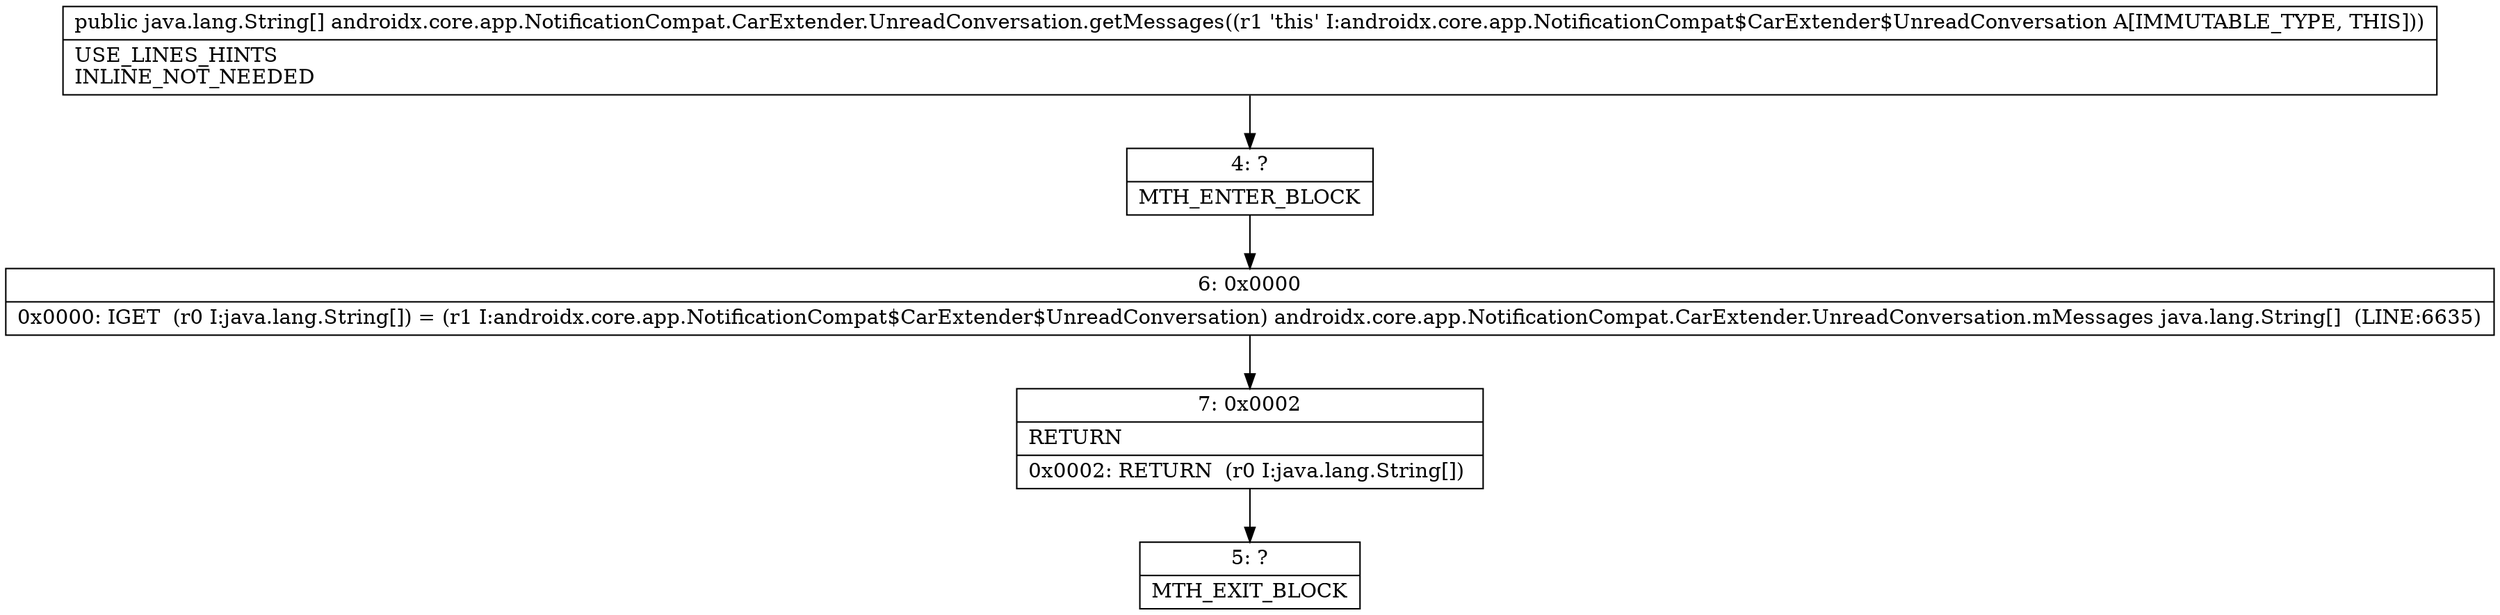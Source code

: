digraph "CFG forandroidx.core.app.NotificationCompat.CarExtender.UnreadConversation.getMessages()[Ljava\/lang\/String;" {
Node_4 [shape=record,label="{4\:\ ?|MTH_ENTER_BLOCK\l}"];
Node_6 [shape=record,label="{6\:\ 0x0000|0x0000: IGET  (r0 I:java.lang.String[]) = (r1 I:androidx.core.app.NotificationCompat$CarExtender$UnreadConversation) androidx.core.app.NotificationCompat.CarExtender.UnreadConversation.mMessages java.lang.String[]  (LINE:6635)\l}"];
Node_7 [shape=record,label="{7\:\ 0x0002|RETURN\l|0x0002: RETURN  (r0 I:java.lang.String[]) \l}"];
Node_5 [shape=record,label="{5\:\ ?|MTH_EXIT_BLOCK\l}"];
MethodNode[shape=record,label="{public java.lang.String[] androidx.core.app.NotificationCompat.CarExtender.UnreadConversation.getMessages((r1 'this' I:androidx.core.app.NotificationCompat$CarExtender$UnreadConversation A[IMMUTABLE_TYPE, THIS]))  | USE_LINES_HINTS\lINLINE_NOT_NEEDED\l}"];
MethodNode -> Node_4;Node_4 -> Node_6;
Node_6 -> Node_7;
Node_7 -> Node_5;
}

